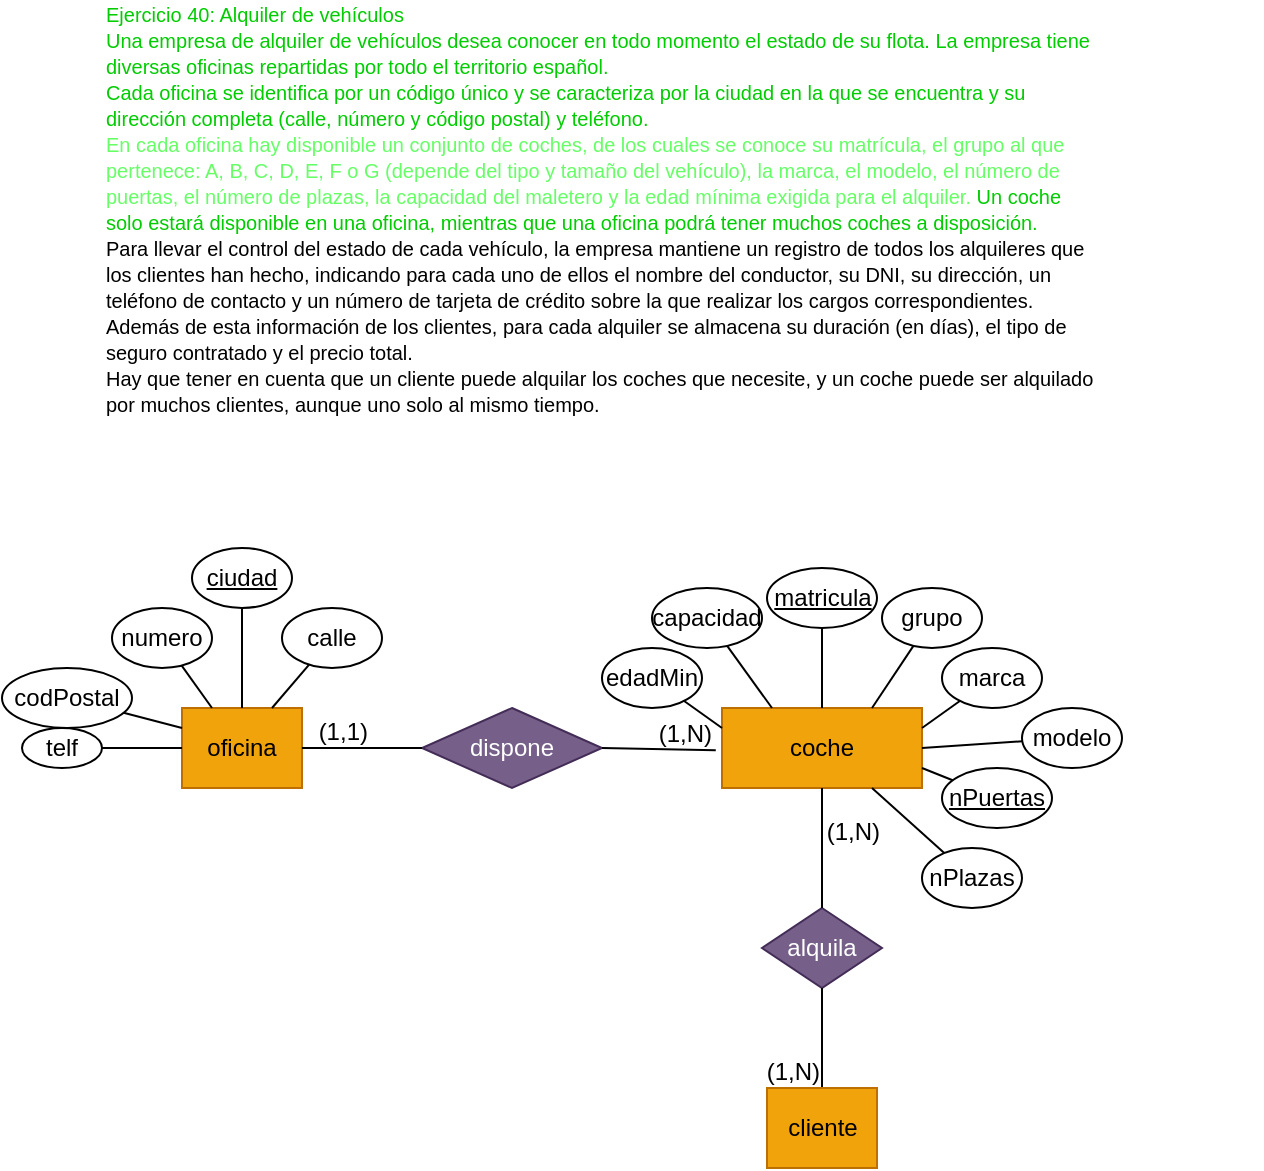 <mxfile version="27.0.9">
  <diagram name="Página-1" id="EuYNtzdfLdL1yPeoAdSK">
    <mxGraphModel dx="2404" dy="1102" grid="1" gridSize="10" guides="1" tooltips="1" connect="1" arrows="1" fold="1" page="1" pageScale="1" pageWidth="827" pageHeight="1169" math="0" shadow="0">
      <root>
        <mxCell id="0" />
        <mxCell id="1" parent="0" />
        <mxCell id="6V_bY_gtmc5qsXy4si-k-1" value="&lt;div style=&quot;line-height: 100%;&quot;&gt;&lt;div&gt;&lt;font style=&quot;font-size: 10px; color: rgb(0, 204, 0);&quot;&gt;Ejercicio 40: Alquiler de vehículos&lt;/font&gt;&lt;/div&gt;&lt;div&gt;&lt;font style=&quot;font-size: 10px; color: rgb(0, 204, 0);&quot;&gt;Una empresa de alquiler de vehículos desea conocer en todo momento el estado de su flota. La empresa tiene&lt;/font&gt;&lt;/div&gt;&lt;div&gt;&lt;font style=&quot;font-size: 10px; color: rgb(0, 204, 0);&quot;&gt;diversas oficinas repartidas por todo el territorio español.&lt;/font&gt;&lt;/div&gt;&lt;div&gt;&lt;font style=&quot;font-size: 10px; color: rgb(0, 204, 0);&quot;&gt;Cada oficina se identifica por un código único y se caracteriza por la ciudad en la que se encuentra y su&lt;/font&gt;&lt;/div&gt;&lt;div&gt;&lt;font style=&quot;font-size: 10px; color: rgb(0, 204, 0);&quot;&gt;dirección completa (calle, número y código postal) y teléfono.&lt;/font&gt;&lt;/div&gt;&lt;div&gt;&lt;font style=&quot;font-size: 10px; color: rgb(102, 255, 102);&quot;&gt;En cada oficina hay disponible un conjunto de coches, de los cuales se conoce su matrícula, el grupo al que&lt;/font&gt;&lt;/div&gt;&lt;div&gt;&lt;font style=&quot;font-size: 10px; color: rgb(102, 255, 102);&quot;&gt;pertenece: A, B, C, D, E, F o G (depende del tipo y tamaño del vehículo), la marca, el modelo, el número de&lt;/font&gt;&lt;/div&gt;&lt;div&gt;&lt;font style=&quot;font-size: 10px;&quot;&gt;&lt;font style=&quot;color: rgb(102, 255, 102);&quot;&gt;puertas, el número de plazas, la capacidad del maletero y la edad mínima exigida para el alquiler.&lt;/font&gt;&lt;font style=&quot;color: rgb(0, 204, 0);&quot;&gt;&lt;font style=&quot;color: rgb(102, 255, 102);&quot;&gt; &lt;/font&gt;Un coche&lt;/font&gt;&lt;/font&gt;&lt;/div&gt;&lt;div&gt;&lt;font style=&quot;font-size: 10px; color: rgb(0, 204, 0);&quot;&gt;solo estará disponible en una oficina, mientras que una oficina podrá tener muchos coches a disposición.&lt;/font&gt;&lt;/div&gt;&lt;div&gt;&lt;font style=&quot;font-size: 10px;&quot;&gt;Para llevar el control del estado de cada vehículo, la empresa mantiene un registro de todos los alquileres que&lt;/font&gt;&lt;/div&gt;&lt;div&gt;&lt;font style=&quot;font-size: 10px;&quot;&gt;los clientes han hecho, indicando para cada uno de ellos el nombre del conductor, su DNI, su dirección, un&lt;/font&gt;&lt;/div&gt;&lt;div&gt;&lt;font style=&quot;font-size: 10px;&quot;&gt;teléfono de contacto y un número de tarjeta de crédito sobre la que realizar los cargos correspondientes.&lt;/font&gt;&lt;/div&gt;&lt;div&gt;&lt;font style=&quot;font-size: 10px;&quot;&gt;Además de esta información de los clientes, para cada alquiler se almacena su duración (en días), el tipo de&lt;/font&gt;&lt;/div&gt;&lt;div&gt;&lt;font style=&quot;font-size: 10px;&quot;&gt;seguro contratado y el precio total.&lt;/font&gt;&lt;/div&gt;&lt;div&gt;&lt;font style=&quot;font-size: 10px;&quot;&gt;Hay que tener en cuenta que un cliente puede alquilar los coches que necesite, y un coche puede ser alquilado&lt;/font&gt;&lt;/div&gt;&lt;div&gt;&lt;font style=&quot;font-size: 10px;&quot;&gt;por muchos clientes, aunque uno solo al mismo tiempo.&lt;/font&gt;&lt;/div&gt;&lt;/div&gt;" style="text;html=1;align=left;verticalAlign=middle;whiteSpace=wrap;rounded=0;" vertex="1" parent="1">
          <mxGeometry x="30" y="80" width="580" height="200" as="geometry" />
        </mxCell>
        <mxCell id="6V_bY_gtmc5qsXy4si-k-2" value="oficina" style="whiteSpace=wrap;html=1;align=center;fillColor=#f0a30a;strokeColor=#BD7000;fontColor=#000000;" vertex="1" parent="1">
          <mxGeometry x="70" y="430" width="60" height="40" as="geometry" />
        </mxCell>
        <mxCell id="6V_bY_gtmc5qsXy4si-k-3" value="" style="endArrow=none;html=1;rounded=0;exitX=0.5;exitY=0;exitDx=0;exitDy=0;" edge="1" target="6V_bY_gtmc5qsXy4si-k-4" parent="1" source="6V_bY_gtmc5qsXy4si-k-2">
          <mxGeometry relative="1" as="geometry">
            <mxPoint x="40" y="365" as="sourcePoint" />
            <mxPoint x="100" y="365" as="targetPoint" />
          </mxGeometry>
        </mxCell>
        <mxCell id="6V_bY_gtmc5qsXy4si-k-4" value="&lt;u&gt;ciudad&lt;/u&gt;" style="ellipse;whiteSpace=wrap;html=1;align=center;" vertex="1" parent="1">
          <mxGeometry x="75" y="350" width="50" height="30" as="geometry" />
        </mxCell>
        <mxCell id="6V_bY_gtmc5qsXy4si-k-5" value="" style="endArrow=none;html=1;rounded=0;exitX=0.75;exitY=0;exitDx=0;exitDy=0;" edge="1" target="6V_bY_gtmc5qsXy4si-k-6" parent="1" source="6V_bY_gtmc5qsXy4si-k-2">
          <mxGeometry relative="1" as="geometry">
            <mxPoint x="140" y="390" as="sourcePoint" />
            <mxPoint x="190" y="385" as="targetPoint" />
          </mxGeometry>
        </mxCell>
        <mxCell id="6V_bY_gtmc5qsXy4si-k-6" value="calle" style="ellipse;whiteSpace=wrap;html=1;align=center;" vertex="1" parent="1">
          <mxGeometry x="120" y="380" width="50" height="30" as="geometry" />
        </mxCell>
        <mxCell id="6V_bY_gtmc5qsXy4si-k-7" value="" style="endArrow=none;html=1;rounded=0;exitX=0.25;exitY=0;exitDx=0;exitDy=0;" edge="1" target="6V_bY_gtmc5qsXy4si-k-8" parent="1" source="6V_bY_gtmc5qsXy4si-k-2">
          <mxGeometry relative="1" as="geometry">
            <mxPoint y="395" as="sourcePoint" />
            <mxPoint x="60" y="395" as="targetPoint" />
          </mxGeometry>
        </mxCell>
        <mxCell id="6V_bY_gtmc5qsXy4si-k-8" value="numero" style="ellipse;whiteSpace=wrap;html=1;align=center;" vertex="1" parent="1">
          <mxGeometry x="35" y="380" width="50" height="30" as="geometry" />
        </mxCell>
        <mxCell id="6V_bY_gtmc5qsXy4si-k-9" value="" style="endArrow=none;html=1;rounded=0;exitX=0;exitY=0.25;exitDx=0;exitDy=0;" edge="1" target="6V_bY_gtmc5qsXy4si-k-10" parent="1" source="6V_bY_gtmc5qsXy4si-k-2">
          <mxGeometry relative="1" as="geometry">
            <mxPoint x="-40" y="425" as="sourcePoint" />
            <mxPoint x="20" y="425" as="targetPoint" />
          </mxGeometry>
        </mxCell>
        <mxCell id="6V_bY_gtmc5qsXy4si-k-10" value="codPostal" style="ellipse;whiteSpace=wrap;html=1;align=center;" vertex="1" parent="1">
          <mxGeometry x="-20" y="410" width="65" height="30" as="geometry" />
        </mxCell>
        <mxCell id="6V_bY_gtmc5qsXy4si-k-11" value="" style="endArrow=none;html=1;rounded=0;exitX=0;exitY=0.5;exitDx=0;exitDy=0;" edge="1" target="6V_bY_gtmc5qsXy4si-k-12" parent="1" source="6V_bY_gtmc5qsXy4si-k-2">
          <mxGeometry relative="1" as="geometry">
            <mxPoint x="-55" y="455" as="sourcePoint" />
            <mxPoint x="5" y="455" as="targetPoint" />
          </mxGeometry>
        </mxCell>
        <mxCell id="6V_bY_gtmc5qsXy4si-k-12" value="telf" style="ellipse;whiteSpace=wrap;html=1;align=center;" vertex="1" parent="1">
          <mxGeometry x="-10" y="440" width="40" height="20" as="geometry" />
        </mxCell>
        <mxCell id="6V_bY_gtmc5qsXy4si-k-13" value="dispone" style="shape=rhombus;perimeter=rhombusPerimeter;whiteSpace=wrap;html=1;align=center;fillColor=#76608a;fontColor=#ffffff;strokeColor=#432D57;" vertex="1" parent="1">
          <mxGeometry x="190" y="430" width="90" height="40" as="geometry" />
        </mxCell>
        <mxCell id="6V_bY_gtmc5qsXy4si-k-14" value="" style="endArrow=none;html=1;rounded=0;exitX=0;exitY=0.5;exitDx=0;exitDy=0;entryX=1;entryY=0.5;entryDx=0;entryDy=0;" edge="1" source="6V_bY_gtmc5qsXy4si-k-13" parent="1" target="6V_bY_gtmc5qsXy4si-k-2">
          <mxGeometry relative="1" as="geometry">
            <mxPoint x="217" y="410" as="sourcePoint" />
            <mxPoint x="170" y="440" as="targetPoint" />
          </mxGeometry>
        </mxCell>
        <mxCell id="6V_bY_gtmc5qsXy4si-k-15" value="(1,1)" style="resizable=0;html=1;whiteSpace=wrap;align=right;verticalAlign=bottom;" connectable="0" vertex="1" parent="6V_bY_gtmc5qsXy4si-k-14">
          <mxGeometry x="1" relative="1" as="geometry">
            <mxPoint x="34" as="offset" />
          </mxGeometry>
        </mxCell>
        <mxCell id="6V_bY_gtmc5qsXy4si-k-16" value="" style="endArrow=none;html=1;rounded=0;exitX=1;exitY=0.5;exitDx=0;exitDy=0;entryX=-0.031;entryY=0.529;entryDx=0;entryDy=0;entryPerimeter=0;" edge="1" source="6V_bY_gtmc5qsXy4si-k-13" parent="1" target="6V_bY_gtmc5qsXy4si-k-18">
          <mxGeometry relative="1" as="geometry">
            <mxPoint x="217" y="410" as="sourcePoint" />
            <mxPoint x="340" y="450" as="targetPoint" />
          </mxGeometry>
        </mxCell>
        <mxCell id="6V_bY_gtmc5qsXy4si-k-17" value="(1,N)" style="resizable=0;html=1;whiteSpace=wrap;align=right;verticalAlign=bottom;" connectable="0" vertex="1" parent="6V_bY_gtmc5qsXy4si-k-16">
          <mxGeometry x="1" relative="1" as="geometry">
            <mxPoint as="offset" />
          </mxGeometry>
        </mxCell>
        <mxCell id="6V_bY_gtmc5qsXy4si-k-18" value="coche" style="whiteSpace=wrap;html=1;align=center;fillColor=#f0a30a;strokeColor=#BD7000;fontColor=#000000;" vertex="1" parent="1">
          <mxGeometry x="340" y="430" width="100" height="40" as="geometry" />
        </mxCell>
        <mxCell id="6V_bY_gtmc5qsXy4si-k-19" value="" style="endArrow=none;html=1;rounded=0;exitX=0.5;exitY=0;exitDx=0;exitDy=0;" edge="1" target="6V_bY_gtmc5qsXy4si-k-20" parent="1" source="6V_bY_gtmc5qsXy4si-k-18">
          <mxGeometry relative="1" as="geometry">
            <mxPoint x="340" y="375" as="sourcePoint" />
            <mxPoint x="400" y="375" as="targetPoint" />
          </mxGeometry>
        </mxCell>
        <mxCell id="6V_bY_gtmc5qsXy4si-k-20" value="&lt;u&gt;matricula&lt;/u&gt;" style="ellipse;whiteSpace=wrap;html=1;align=center;" vertex="1" parent="1">
          <mxGeometry x="362.5" y="360" width="55" height="30" as="geometry" />
        </mxCell>
        <mxCell id="6V_bY_gtmc5qsXy4si-k-21" value="" style="endArrow=none;html=1;rounded=0;exitX=0.75;exitY=0;exitDx=0;exitDy=0;" edge="1" target="6V_bY_gtmc5qsXy4si-k-22" parent="1" source="6V_bY_gtmc5qsXy4si-k-18">
          <mxGeometry relative="1" as="geometry">
            <mxPoint x="440" y="365" as="sourcePoint" />
            <mxPoint x="500" y="365" as="targetPoint" />
          </mxGeometry>
        </mxCell>
        <mxCell id="6V_bY_gtmc5qsXy4si-k-22" value="grupo" style="ellipse;whiteSpace=wrap;html=1;align=center;" vertex="1" parent="1">
          <mxGeometry x="420" y="370" width="50" height="30" as="geometry" />
        </mxCell>
        <mxCell id="6V_bY_gtmc5qsXy4si-k-23" value="" style="endArrow=none;html=1;rounded=0;exitX=1;exitY=0.5;exitDx=0;exitDy=0;" edge="1" target="6V_bY_gtmc5qsXy4si-k-24" parent="1" source="6V_bY_gtmc5qsXy4si-k-18">
          <mxGeometry relative="1" as="geometry">
            <mxPoint x="490" y="425" as="sourcePoint" />
            <mxPoint x="550" y="425" as="targetPoint" />
          </mxGeometry>
        </mxCell>
        <mxCell id="6V_bY_gtmc5qsXy4si-k-24" value="modelo" style="ellipse;whiteSpace=wrap;html=1;align=center;" vertex="1" parent="1">
          <mxGeometry x="490" y="430" width="50" height="30" as="geometry" />
        </mxCell>
        <mxCell id="6V_bY_gtmc5qsXy4si-k-25" value="" style="endArrow=none;html=1;rounded=0;exitX=1;exitY=0.25;exitDx=0;exitDy=0;" edge="1" target="6V_bY_gtmc5qsXy4si-k-26" parent="1" source="6V_bY_gtmc5qsXy4si-k-18">
          <mxGeometry relative="1" as="geometry">
            <mxPoint x="473" y="365" as="sourcePoint" />
            <mxPoint x="533" y="365" as="targetPoint" />
          </mxGeometry>
        </mxCell>
        <mxCell id="6V_bY_gtmc5qsXy4si-k-26" value="marca" style="ellipse;whiteSpace=wrap;html=1;align=center;" vertex="1" parent="1">
          <mxGeometry x="450" y="400" width="50" height="30" as="geometry" />
        </mxCell>
        <mxCell id="6V_bY_gtmc5qsXy4si-k-27" value="" style="endArrow=none;html=1;rounded=0;exitX=1;exitY=0.75;exitDx=0;exitDy=0;" edge="1" target="6V_bY_gtmc5qsXy4si-k-28" parent="1" source="6V_bY_gtmc5qsXy4si-k-18">
          <mxGeometry relative="1" as="geometry">
            <mxPoint x="450" y="485" as="sourcePoint" />
            <mxPoint x="510" y="485" as="targetPoint" />
          </mxGeometry>
        </mxCell>
        <mxCell id="6V_bY_gtmc5qsXy4si-k-28" value="&lt;u&gt;nPuertas&lt;/u&gt;" style="ellipse;whiteSpace=wrap;html=1;align=center;" vertex="1" parent="1">
          <mxGeometry x="450" y="460" width="55" height="30" as="geometry" />
        </mxCell>
        <mxCell id="6V_bY_gtmc5qsXy4si-k-29" value="" style="endArrow=none;html=1;rounded=0;exitX=0.75;exitY=1;exitDx=0;exitDy=0;" edge="1" target="6V_bY_gtmc5qsXy4si-k-30" parent="1" source="6V_bY_gtmc5qsXy4si-k-18">
          <mxGeometry relative="1" as="geometry">
            <mxPoint x="405" y="525" as="sourcePoint" />
            <mxPoint x="465" y="525" as="targetPoint" />
          </mxGeometry>
        </mxCell>
        <mxCell id="6V_bY_gtmc5qsXy4si-k-30" value="nPlazas" style="ellipse;whiteSpace=wrap;html=1;align=center;" vertex="1" parent="1">
          <mxGeometry x="440" y="500" width="50" height="30" as="geometry" />
        </mxCell>
        <mxCell id="6V_bY_gtmc5qsXy4si-k-31" value="" style="endArrow=none;html=1;rounded=0;exitX=0.25;exitY=0;exitDx=0;exitDy=0;" edge="1" target="6V_bY_gtmc5qsXy4si-k-32" parent="1" source="6V_bY_gtmc5qsXy4si-k-18">
          <mxGeometry relative="1" as="geometry">
            <mxPoint x="270" y="385" as="sourcePoint" />
            <mxPoint x="330" y="385" as="targetPoint" />
          </mxGeometry>
        </mxCell>
        <mxCell id="6V_bY_gtmc5qsXy4si-k-32" value="capacidad" style="ellipse;whiteSpace=wrap;html=1;align=center;" vertex="1" parent="1">
          <mxGeometry x="305" y="370" width="55" height="30" as="geometry" />
        </mxCell>
        <mxCell id="6V_bY_gtmc5qsXy4si-k-33" value="" style="endArrow=none;html=1;rounded=0;exitX=0;exitY=0.25;exitDx=0;exitDy=0;" edge="1" target="6V_bY_gtmc5qsXy4si-k-34" parent="1" source="6V_bY_gtmc5qsXy4si-k-18">
          <mxGeometry relative="1" as="geometry">
            <mxPoint x="230" y="415" as="sourcePoint" />
            <mxPoint x="290" y="415" as="targetPoint" />
          </mxGeometry>
        </mxCell>
        <mxCell id="6V_bY_gtmc5qsXy4si-k-34" value="edadMin" style="ellipse;whiteSpace=wrap;html=1;align=center;" vertex="1" parent="1">
          <mxGeometry x="280" y="400" width="50" height="30" as="geometry" />
        </mxCell>
        <mxCell id="6V_bY_gtmc5qsXy4si-k-37" value="alquila" style="shape=rhombus;perimeter=rhombusPerimeter;whiteSpace=wrap;html=1;align=center;fillColor=#76608a;fontColor=#ffffff;strokeColor=#432D57;" vertex="1" parent="1">
          <mxGeometry x="360" y="530" width="60" height="40" as="geometry" />
        </mxCell>
        <mxCell id="6V_bY_gtmc5qsXy4si-k-38" value="" style="endArrow=none;html=1;rounded=0;exitX=0.5;exitY=0;exitDx=0;exitDy=0;entryX=0.5;entryY=1;entryDx=0;entryDy=0;" edge="1" source="6V_bY_gtmc5qsXy4si-k-37" parent="1" target="6V_bY_gtmc5qsXy4si-k-18">
          <mxGeometry relative="1" as="geometry">
            <mxPoint x="307" y="570" as="sourcePoint" />
            <mxPoint x="260" y="600" as="targetPoint" />
          </mxGeometry>
        </mxCell>
        <mxCell id="6V_bY_gtmc5qsXy4si-k-39" value="(1,N)" style="resizable=0;html=1;whiteSpace=wrap;align=right;verticalAlign=bottom;" connectable="0" vertex="1" parent="6V_bY_gtmc5qsXy4si-k-38">
          <mxGeometry x="1" relative="1" as="geometry">
            <mxPoint x="30" y="30" as="offset" />
          </mxGeometry>
        </mxCell>
        <mxCell id="6V_bY_gtmc5qsXy4si-k-40" value="" style="endArrow=none;html=1;rounded=0;exitX=0.5;exitY=1;exitDx=0;exitDy=0;entryX=0.5;entryY=0;entryDx=0;entryDy=0;" edge="1" source="6V_bY_gtmc5qsXy4si-k-37" parent="1" target="6V_bY_gtmc5qsXy4si-k-42">
          <mxGeometry relative="1" as="geometry">
            <mxPoint x="307" y="570" as="sourcePoint" />
            <mxPoint x="390" y="640" as="targetPoint" />
          </mxGeometry>
        </mxCell>
        <mxCell id="6V_bY_gtmc5qsXy4si-k-41" value="(1,N)" style="resizable=0;html=1;whiteSpace=wrap;align=right;verticalAlign=bottom;" connectable="0" vertex="1" parent="6V_bY_gtmc5qsXy4si-k-40">
          <mxGeometry x="1" relative="1" as="geometry">
            <mxPoint as="offset" />
          </mxGeometry>
        </mxCell>
        <mxCell id="6V_bY_gtmc5qsXy4si-k-42" value="cliente" style="whiteSpace=wrap;html=1;align=center;fillColor=#f0a30a;strokeColor=#BD7000;fontColor=#000000;" vertex="1" parent="1">
          <mxGeometry x="362.5" y="620" width="55" height="40" as="geometry" />
        </mxCell>
      </root>
    </mxGraphModel>
  </diagram>
</mxfile>
